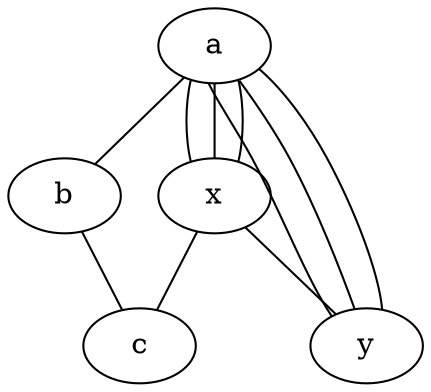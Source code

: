 graph test2 {
       a -- b -- c;
       a -- {x y};
         a -- {x y};
         a -- {x y};
       x -- c [w=10.0];
       x -- y [w=5.0,len=3];
}

